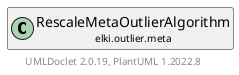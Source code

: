 @startuml
    remove .*\.(Instance|Par|Parameterizer|Factory)$
    set namespaceSeparator none
    hide empty fields
    hide empty methods

    class "<size:14>RescaleMetaOutlierAlgorithm.Par\n<size:10>elki.outlier.meta" as elki.outlier.meta.RescaleMetaOutlierAlgorithm.Par [[RescaleMetaOutlierAlgorithm.Par.html]] {
        {static} +SCALING_ID: OptionID
        -algorithm: Algorithm
        -scaling: ScalingFunction
        +configure(Parameterization): void
        +make(): RescaleMetaOutlierAlgorithm
    }

    interface "<size:14>Parameterizer\n<size:10>elki.utilities.optionhandling" as elki.utilities.optionhandling.Parameterizer [[../../utilities/optionhandling/Parameterizer.html]] {
        {abstract} +make(): Object
    }
    class "<size:14>RescaleMetaOutlierAlgorithm\n<size:10>elki.outlier.meta" as elki.outlier.meta.RescaleMetaOutlierAlgorithm [[RescaleMetaOutlierAlgorithm.html]]

    elki.utilities.optionhandling.Parameterizer <|.. elki.outlier.meta.RescaleMetaOutlierAlgorithm.Par
    elki.outlier.meta.RescaleMetaOutlierAlgorithm +-- elki.outlier.meta.RescaleMetaOutlierAlgorithm.Par

    center footer UMLDoclet 2.0.19, PlantUML 1.2022.8
@enduml
